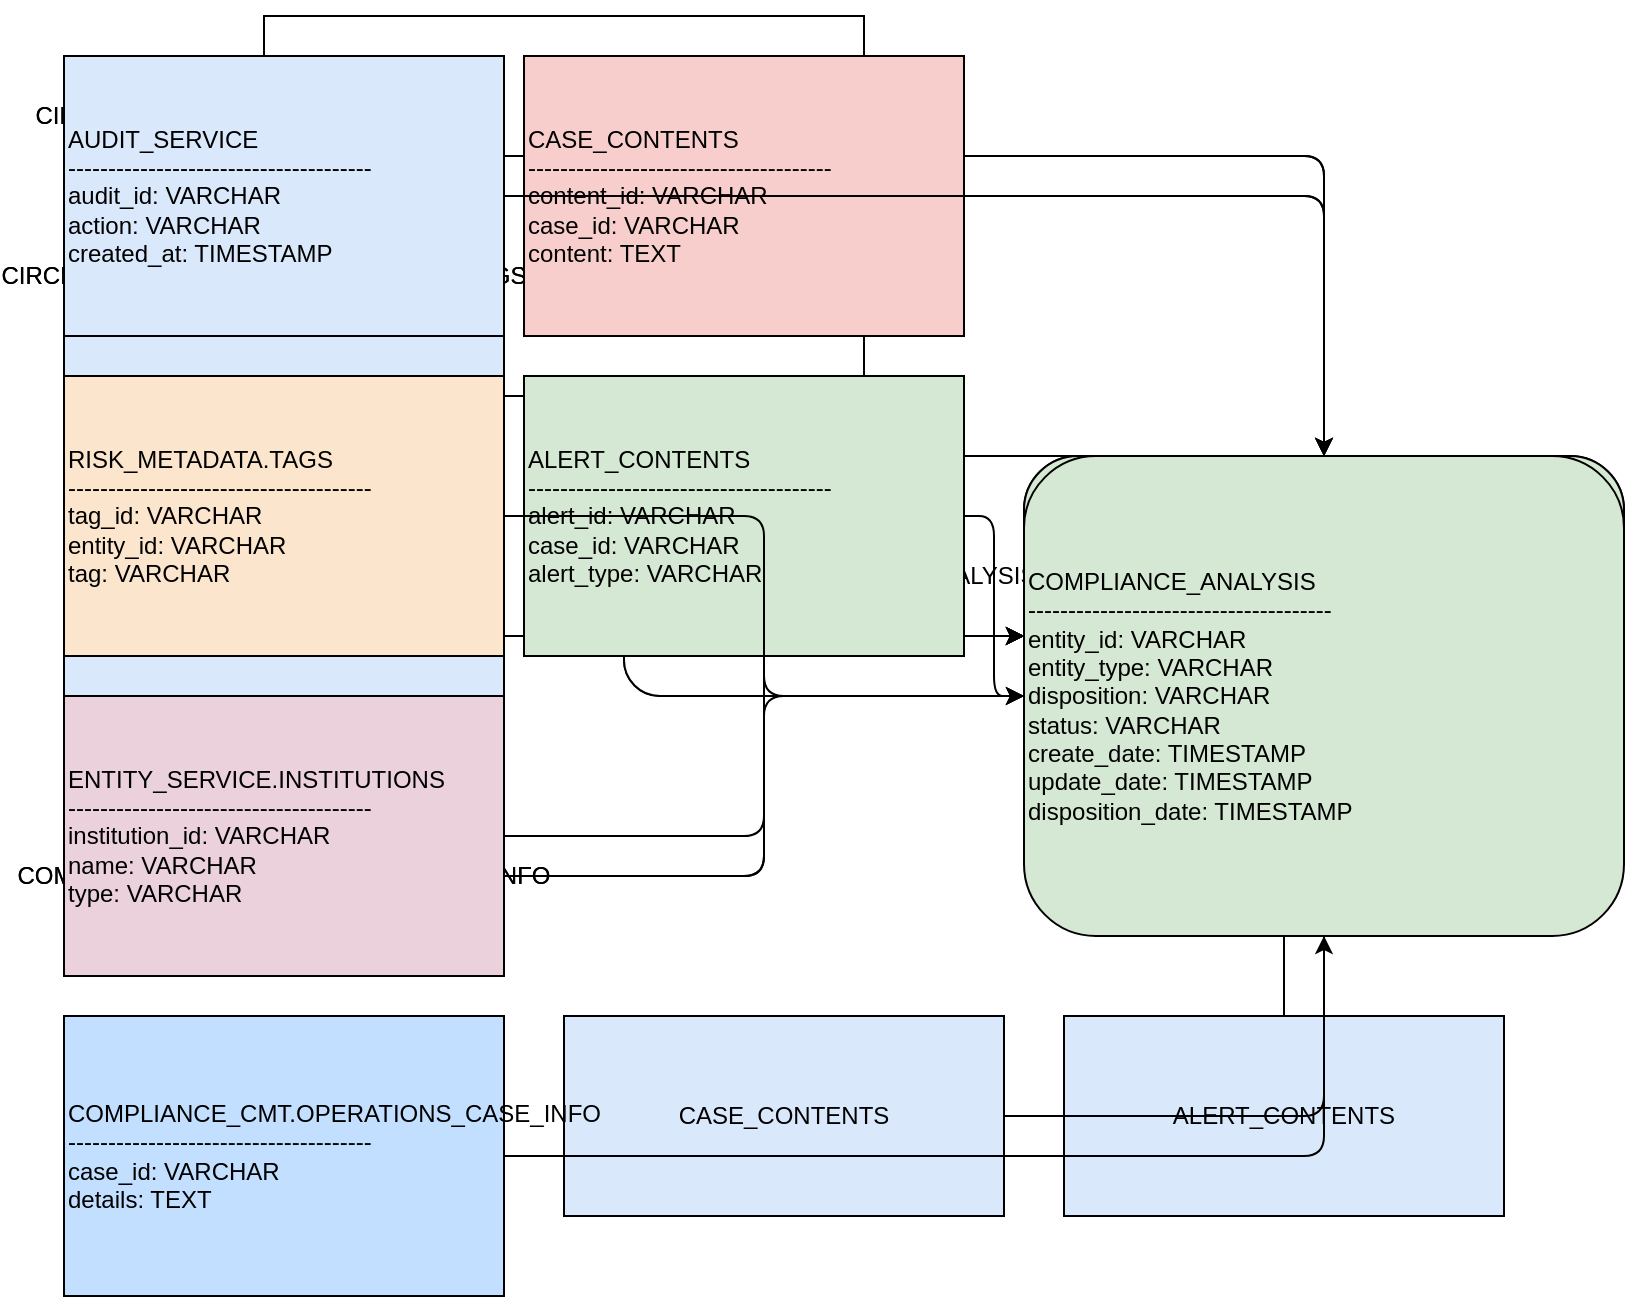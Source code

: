 <mxfile>
    <diagram name="Page-1" id="EzwIQb6qGNLlWlf6WvK1">
        <mxGraphModel dx="1189" dy="1624" grid="1" gridSize="10" guides="1" tooltips="1" connect="1" arrows="1" fold="1" page="1" pageScale="1" pageWidth="850" pageHeight="1100" math="0" shadow="0">
            <root>
                <mxCell id="0"/>
                <mxCell id="1" parent="0"/>
                <mxCell id="2" value="COMPLIANCE_ANALYSIS" style="rounded=1;whiteSpace=wrap;html=1;" parent="1" vertex="1">
                    <mxGeometry x="320" y="220" width="240" height="120" as="geometry"/>
                </mxCell>
                <mxCell id="3" value="CIRCLE_PROD.UNIT21.AUDIT_SERVICE" style="rounded=0;whiteSpace=wrap;html=1;" parent="1" vertex="1">
                    <mxGeometry x="40" y="20" width="200" height="60" as="geometry"/>
                </mxCell>
                <mxCell id="4" value="CIRCLE_PROD.PROD_RISK_METADATA.TAGS" style="rounded=0;whiteSpace=wrap;html=1;" parent="1" vertex="1">
                    <mxGeometry x="40" y="100" width="200" height="60" as="geometry"/>
                </mxCell>
                <mxCell id="5" value="" style="edgeStyle=orthogonalEdgeStyle;rounded=0;orthogonalLoop=1;jettySize=auto;html=1;exitX=0.5;exitY=0;exitDx=0;exitDy=0;" parent="1" source="3" target="2" edge="1">
                    <mxGeometry width="50" height="50" relative="1" as="geometry">
                        <mxPoint x="230" y="150" as="targetPoint"/>
                    </mxGeometry>
                </mxCell>
                <mxCell id="6" value="DIM_COMPLIANCE_ANALYSIS" style="rounded=1;whiteSpace=wrap;html=1;" parent="1" vertex="1">
                    <mxGeometry x="320" y="220" width="240" height="120" as="geometry"/>
                </mxCell>
                <mxCell id="7" value="CIRCLE_PROD.UNIT21.AUDIT_SERVICE" style="rounded=0;whiteSpace=wrap;html=1;" parent="1" vertex="1">
                    <mxGeometry x="40" y="20" width="200" height="60" as="geometry"/>
                </mxCell>
                <mxCell id="8" value="CIRCLE_PROD.PROD_RISK_METADATA.TAGS" style="rounded=0;whiteSpace=wrap;html=1;" parent="1" vertex="1">
                    <mxGeometry x="40" y="100" width="200" height="60" as="geometry"/>
                </mxCell>
                <mxCell id="9" value="" style="edgeStyle=orthogonalEdgeStyle;rounded=0;orthogonalLoop=1;jettySize=auto;html=1;exitX=0.5;exitY=0;exitDx=0;exitDy=0;" parent="1" source="7" target="6" edge="1">
                    <mxGeometry width="50" height="50" relative="1" as="geometry">
                        <mxPoint x="230" y="150" as="targetPoint"/>
                    </mxGeometry>
                </mxCell>
                <mxCell id="10" value="COMPLIANCE_ANALYSIS" style="rounded=1;whiteSpace=wrap;html=1;fillColor=#d5e8d4;" parent="1" vertex="1">
                    <mxGeometry x="520" y="220" width="300" height="180" as="geometry"/>
                </mxCell>
                <mxCell id="11" value="AUDIT_SERVICE" style="rounded=0;whiteSpace=wrap;html=1;fillColor=#dae8fc;" parent="1" vertex="1">
                    <mxGeometry x="40" y="20" width="220" height="100" as="geometry"/>
                </mxCell>
                <mxCell id="12" value="RISK_METADATA.TAGS" style="rounded=0;whiteSpace=wrap;html=1;fillColor=#dae8fc;" parent="1" vertex="1">
                    <mxGeometry x="40" y="140" width="220" height="100" as="geometry"/>
                </mxCell>
                <mxCell id="13" value="ENTITY_SERVICE.INSTITUTIONS" style="rounded=0;whiteSpace=wrap;html=1;fillColor=#dae8fc;" parent="1" vertex="1">
                    <mxGeometry x="40" y="260" width="220" height="100" as="geometry"/>
                </mxCell>
                <mxCell id="14" value="COMPLIANCE_CMT.OPERATIONS_CASE_INFO" style="rounded=0;whiteSpace=wrap;html=1;fillColor=#dae8fc;" parent="1" vertex="1">
                    <mxGeometry x="40" y="380" width="220" height="100" as="geometry"/>
                </mxCell>
                <mxCell id="15" value="CASE_CONTENTS" style="rounded=0;whiteSpace=wrap;html=1;fillColor=#dae8fc;" parent="1" vertex="1">
                    <mxGeometry x="290" y="500" width="220" height="100" as="geometry"/>
                </mxCell>
                <mxCell id="16" value="ALERT_CONTENTS" style="rounded=0;whiteSpace=wrap;html=1;fillColor=#dae8fc;" parent="1" vertex="1">
                    <mxGeometry x="540" y="500" width="220" height="100" as="geometry"/>
                </mxCell>
                <mxCell id="17" style="edgeStyle=orthogonalEdgeStyle;endArrow=classic;html=1;" parent="1" source="11" target="10" edge="1">
                    <mxGeometry width="50" height="50" relative="1" as="geometry"/>
                </mxCell>
                <mxCell id="18" style="edgeStyle=orthogonalEdgeStyle;endArrow=classic;html=1;" parent="1" source="12" target="10" edge="1">
                    <mxGeometry width="50" height="50" relative="1" as="geometry"/>
                </mxCell>
                <mxCell id="19" style="edgeStyle=orthogonalEdgeStyle;endArrow=classic;html=1;" parent="1" source="13" target="10" edge="1">
                    <mxGeometry width="50" height="50" relative="1" as="geometry"/>
                </mxCell>
                <mxCell id="20" style="edgeStyle=orthogonalEdgeStyle;endArrow=classic;html=1;" parent="1" source="14" target="10" edge="1">
                    <mxGeometry width="50" height="50" relative="1" as="geometry"/>
                </mxCell>
                <mxCell id="21" style="edgeStyle=orthogonalEdgeStyle;endArrow=classic;html=1;" parent="1" source="15" target="10" edge="1">
                    <mxGeometry width="50" height="50" relative="1" as="geometry"/>
                </mxCell>
                <mxCell id="22" style="edgeStyle=orthogonalEdgeStyle;endArrow=classic;html=1;" parent="1" source="16" target="10" edge="1">
                    <mxGeometry width="50" height="50" relative="1" as="geometry"/>
                </mxCell>
                <mxCell id="23" value="DIM_COMPLIANCE_ANALYSIS" style="rounded=1;whiteSpace=wrap;html=1;fillColor=#d5e8d4;" parent="1" vertex="1">
                    <mxGeometry x="520" y="220" width="300" height="180" as="geometry"/>
                </mxCell>
                <mxCell id="24" value="AUDIT_SERVICE" style="rounded=0;whiteSpace=wrap;html=1;fillColor=#dae8fc;" parent="1" vertex="1">
                    <mxGeometry x="40" y="20" width="220" height="100" as="geometry"/>
                </mxCell>
                <mxCell id="25" value="RISK_METADATA.TAGS" style="rounded=0;whiteSpace=wrap;html=1;fillColor=#dae8fc;" parent="1" vertex="1">
                    <mxGeometry x="40" y="140" width="220" height="100" as="geometry"/>
                </mxCell>
                <mxCell id="26" value="ENTITY_SERVICE.INSTITUTIONS" style="rounded=0;whiteSpace=wrap;html=1;fillColor=#dae8fc;" parent="1" vertex="1">
                    <mxGeometry x="40" y="260" width="220" height="100" as="geometry"/>
                </mxCell>
                <mxCell id="27" value="COMPLIANCE_CMT.OPERATIONS_CASE_INFO" style="rounded=0;whiteSpace=wrap;html=1;fillColor=#dae8fc;" parent="1" vertex="1">
                    <mxGeometry x="40" y="380" width="220" height="100" as="geometry"/>
                </mxCell>
                <mxCell id="28" value="CASE_CONTENTS" style="rounded=0;whiteSpace=wrap;html=1;fillColor=#dae8fc;" parent="1" vertex="1">
                    <mxGeometry x="290" y="500" width="220" height="100" as="geometry"/>
                </mxCell>
                <mxCell id="29" value="ALERT_CONTENTS" style="rounded=0;whiteSpace=wrap;html=1;fillColor=#dae8fc;" parent="1" vertex="1">
                    <mxGeometry x="540" y="500" width="220" height="100" as="geometry"/>
                </mxCell>
                <mxCell id="30" style="edgeStyle=orthogonalEdgeStyle;endArrow=classic;html=1;" parent="1" source="24" target="23" edge="1">
                    <mxGeometry width="50" height="50" relative="1" as="geometry"/>
                </mxCell>
                <mxCell id="31" style="edgeStyle=orthogonalEdgeStyle;endArrow=classic;html=1;" parent="1" source="25" target="23" edge="1">
                    <mxGeometry width="50" height="50" relative="1" as="geometry"/>
                </mxCell>
                <mxCell id="32" style="edgeStyle=orthogonalEdgeStyle;endArrow=classic;html=1;" parent="1" source="26" target="23" edge="1">
                    <mxGeometry width="50" height="50" relative="1" as="geometry"/>
                </mxCell>
                <mxCell id="33" style="edgeStyle=orthogonalEdgeStyle;endArrow=classic;html=1;" parent="1" source="27" target="23" edge="1">
                    <mxGeometry width="50" height="50" relative="1" as="geometry"/>
                </mxCell>
                <mxCell id="34" style="edgeStyle=orthogonalEdgeStyle;endArrow=classic;html=1;" parent="1" source="28" target="23" edge="1">
                    <mxGeometry width="50" height="50" relative="1" as="geometry"/>
                </mxCell>
                <mxCell id="35" style="edgeStyle=orthogonalEdgeStyle;endArrow=classic;html=1;" parent="1" source="29" target="23" edge="1">
                    <mxGeometry width="50" height="50" relative="1" as="geometry"/>
                </mxCell>
                <mxCell id="36" value="COMPLIANCE_ANALYSIS&#10;--------------------------------------&#10;entity_id: VARCHAR&#10;entity_type: VARCHAR&#10;disposition: VARCHAR&#10;status: VARCHAR&#10;create_date: TIMESTAMP&#10;update_date: TIMESTAMP&#10;disposition_date: TIMESTAMP" style="rounded=1;whiteSpace=wrap;html=1;fillColor=#d5e8d4;align=left;" vertex="1" parent="1">
                    <mxGeometry x="520" y="220" width="300" height="240" as="geometry"/>
                </mxCell>
                <mxCell id="37" value="AUDIT_SERVICE&#10;--------------------------------------&#10;audit_id: VARCHAR&#10;action: VARCHAR&#10;created_at: TIMESTAMP" style="rounded=0;whiteSpace=wrap;html=1;fillColor=#dae8fc;align=left;" vertex="1" parent="1">
                    <mxGeometry x="40" y="20" width="220" height="140" as="geometry"/>
                </mxCell>
                <mxCell id="38" value="RISK_METADATA.TAGS&#10;--------------------------------------&#10;tag_id: VARCHAR&#10;entity_id: VARCHAR&#10;tag: VARCHAR" style="rounded=0;whiteSpace=wrap;html=1;fillColor=#fce5cd;align=left;" vertex="1" parent="1">
                    <mxGeometry x="40" y="180" width="220" height="140" as="geometry"/>
                </mxCell>
                <mxCell id="39" value="ENTITY_SERVICE.INSTITUTIONS&#10;--------------------------------------&#10;institution_id: VARCHAR&#10;name: VARCHAR&#10;type: VARCHAR" style="rounded=0;whiteSpace=wrap;html=1;fillColor=#ead1dc;align=left;" vertex="1" parent="1">
                    <mxGeometry x="40" y="340" width="220" height="140" as="geometry"/>
                </mxCell>
                <mxCell id="40" value="COMPLIANCE_CMT.OPERATIONS_CASE_INFO&#10;--------------------------------------&#10;case_id: VARCHAR&#10;details: TEXT" style="rounded=0;whiteSpace=wrap;html=1;fillColor=#c2dfff;align=left;" vertex="1" parent="1">
                    <mxGeometry x="40" y="500" width="220" height="140" as="geometry"/>
                </mxCell>
                <mxCell id="41" value="CASE_CONTENTS&#10;--------------------------------------&#10;content_id: VARCHAR&#10;case_id: VARCHAR&#10;content: TEXT" style="rounded=0;whiteSpace=wrap;html=1;fillColor=#f8cecc;align=left;" vertex="1" parent="1">
                    <mxGeometry x="270" y="20" width="220" height="140" as="geometry"/>
                </mxCell>
                <mxCell id="42" value="ALERT_CONTENTS&#10;--------------------------------------&#10;alert_id: VARCHAR&#10;case_id: VARCHAR&#10;alert_type: VARCHAR" style="rounded=0;whiteSpace=wrap;html=1;fillColor=#d5e8d4;align=left;" vertex="1" parent="1">
                    <mxGeometry x="270" y="180" width="220" height="140" as="geometry"/>
                </mxCell>
                <mxCell id="43" style="edgeStyle=orthogonalEdgeStyle;endArrow=classic;html=1;" edge="1" parent="1" source="37" target="36">
                    <mxGeometry width="50" height="50" relative="1" as="geometry"/>
                </mxCell>
                <mxCell id="44" style="edgeStyle=orthogonalEdgeStyle;endArrow=classic;html=1;" edge="1" parent="1" source="38" target="36">
                    <mxGeometry width="50" height="50" relative="1" as="geometry"/>
                </mxCell>
                <mxCell id="45" style="edgeStyle=orthogonalEdgeStyle;endArrow=classic;html=1;" edge="1" parent="1" source="39" target="36">
                    <mxGeometry width="50" height="50" relative="1" as="geometry"/>
                </mxCell>
                <mxCell id="46" style="edgeStyle=orthogonalEdgeStyle;endArrow=classic;html=1;" edge="1" parent="1" source="40" target="36">
                    <mxGeometry width="50" height="50" relative="1" as="geometry"/>
                </mxCell>
                <mxCell id="47" style="edgeStyle=orthogonalEdgeStyle;endArrow=classic;html=1;" edge="1" parent="1" source="41" target="36">
                    <mxGeometry width="50" height="50" relative="1" as="geometry"/>
                </mxCell>
                <mxCell id="48" style="edgeStyle=orthogonalEdgeStyle;endArrow=classic;html=1;" edge="1" parent="1" source="42" target="36">
                    <mxGeometry width="50" height="50" relative="1" as="geometry"/>
                </mxCell>
            </root>
        </mxGraphModel>
    </diagram>
</mxfile>